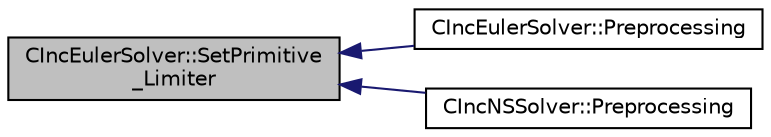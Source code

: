 digraph "CIncEulerSolver::SetPrimitive_Limiter"
{
  edge [fontname="Helvetica",fontsize="10",labelfontname="Helvetica",labelfontsize="10"];
  node [fontname="Helvetica",fontsize="10",shape=record];
  rankdir="LR";
  Node2489 [label="CIncEulerSolver::SetPrimitive\l_Limiter",height=0.2,width=0.4,color="black", fillcolor="grey75", style="filled", fontcolor="black"];
  Node2489 -> Node2490 [dir="back",color="midnightblue",fontsize="10",style="solid",fontname="Helvetica"];
  Node2490 [label="CIncEulerSolver::Preprocessing",height=0.2,width=0.4,color="black", fillcolor="white", style="filled",URL="$class_c_inc_euler_solver.html#aabd902b10cc9b41b6b2c406efba0ac41",tooltip="Compute primitive variables and their gradients. "];
  Node2489 -> Node2491 [dir="back",color="midnightblue",fontsize="10",style="solid",fontname="Helvetica"];
  Node2491 [label="CIncNSSolver::Preprocessing",height=0.2,width=0.4,color="black", fillcolor="white", style="filled",URL="$class_c_inc_n_s_solver.html#ae84f6e86313acd1da80c505b4eab81e5",tooltip="Restart residual and compute gradients. "];
}
